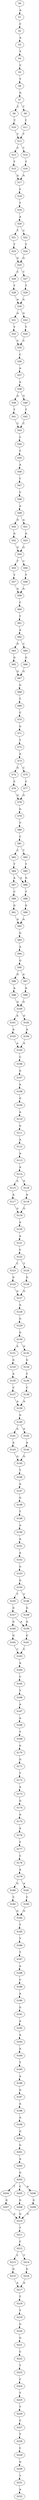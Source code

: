 strict digraph  {
	S0 -> S1 [ label = A ];
	S1 -> S2 [ label = C ];
	S2 -> S3 [ label = A ];
	S3 -> S4 [ label = T ];
	S4 -> S5 [ label = C ];
	S5 -> S6 [ label = T ];
	S6 -> S7 [ label = G ];
	S7 -> S8 [ label = C ];
	S7 -> S9 [ label = T ];
	S8 -> S10 [ label = T ];
	S9 -> S11 [ label = T ];
	S10 -> S12 [ label = T ];
	S11 -> S12 [ label = T ];
	S12 -> S13 [ label = C ];
	S12 -> S14 [ label = T ];
	S13 -> S15 [ label = T ];
	S14 -> S16 [ label = T ];
	S15 -> S17 [ label = A ];
	S16 -> S17 [ label = A ];
	S17 -> S18 [ label = C ];
	S18 -> S19 [ label = T ];
	S19 -> S20 [ label = A ];
	S20 -> S21 [ label = T ];
	S20 -> S22 [ label = C ];
	S21 -> S23 [ label = T ];
	S22 -> S24 [ label = T ];
	S23 -> S25 [ label = G ];
	S24 -> S25 [ label = G ];
	S25 -> S26 [ label = C ];
	S25 -> S27 [ label = T ];
	S26 -> S28 [ label = T ];
	S27 -> S29 [ label = T ];
	S28 -> S30 [ label = A ];
	S29 -> S30 [ label = A ];
	S30 -> S31 [ label = A ];
	S30 -> S32 [ label = G ];
	S31 -> S33 [ label = T ];
	S32 -> S34 [ label = T ];
	S33 -> S35 [ label = C ];
	S34 -> S35 [ label = C ];
	S35 -> S36 [ label = C ];
	S36 -> S37 [ label = A ];
	S37 -> S38 [ label = A ];
	S38 -> S39 [ label = A ];
	S38 -> S40 [ label = G ];
	S39 -> S41 [ label = T ];
	S40 -> S42 [ label = T ];
	S41 -> S43 [ label = C ];
	S42 -> S43 [ label = C ];
	S43 -> S44 [ label = C ];
	S44 -> S45 [ label = T ];
	S45 -> S46 [ label = A ];
	S46 -> S47 [ label = C ];
	S47 -> S48 [ label = C ];
	S48 -> S49 [ label = A ];
	S49 -> S50 [ label = G ];
	S49 -> S51 [ label = A ];
	S50 -> S52 [ label = G ];
	S51 -> S53 [ label = G ];
	S52 -> S54 [ label = G ];
	S53 -> S54 [ label = G ];
	S54 -> S55 [ label = T ];
	S54 -> S56 [ label = C ];
	S55 -> S57 [ label = T ];
	S56 -> S58 [ label = T ];
	S57 -> S59 [ label = A ];
	S58 -> S59 [ label = A ];
	S59 -> S60 [ label = C ];
	S60 -> S61 [ label = T ];
	S61 -> S62 [ label = A ];
	S62 -> S63 [ label = G ];
	S62 -> S64 [ label = C ];
	S63 -> S65 [ label = G ];
	S64 -> S66 [ label = G ];
	S65 -> S67 [ label = G ];
	S66 -> S67 [ label = G ];
	S67 -> S68 [ label = G ];
	S68 -> S69 [ label = T ];
	S69 -> S70 [ label = C ];
	S70 -> S71 [ label = G ];
	S71 -> S72 [ label = T ];
	S72 -> S73 [ label = A ];
	S73 -> S74 [ label = G ];
	S73 -> S75 [ label = C ];
	S74 -> S76 [ label = C ];
	S75 -> S77 [ label = C ];
	S76 -> S78 [ label = G ];
	S77 -> S78 [ label = G ];
	S78 -> S79 [ label = G ];
	S79 -> S80 [ label = T ];
	S80 -> S81 [ label = C ];
	S81 -> S82 [ label = C ];
	S81 -> S83 [ label = T ];
	S82 -> S84 [ label = T ];
	S83 -> S85 [ label = T ];
	S84 -> S86 [ label = G ];
	S84 -> S87 [ label = A ];
	S85 -> S86 [ label = G ];
	S86 -> S88 [ label = T ];
	S87 -> S89 [ label = C ];
	S88 -> S90 [ label = G ];
	S89 -> S91 [ label = G ];
	S90 -> S92 [ label = A ];
	S91 -> S92 [ label = A ];
	S92 -> S93 [ label = G ];
	S93 -> S94 [ label = A ];
	S94 -> S95 [ label = G ];
	S95 -> S96 [ label = G ];
	S95 -> S97 [ label = A ];
	S96 -> S98 [ label = A ];
	S97 -> S99 [ label = A ];
	S98 -> S100 [ label = G ];
	S99 -> S100 [ label = G ];
	S100 -> S101 [ label = A ];
	S100 -> S102 [ label = G ];
	S101 -> S103 [ label = A ];
	S102 -> S104 [ label = A ];
	S103 -> S105 [ label = A ];
	S104 -> S105 [ label = A ];
	S105 -> S106 [ label = C ];
	S106 -> S107 [ label = G ];
	S107 -> S108 [ label = A ];
	S108 -> S109 [ label = G ];
	S109 -> S110 [ label = A ];
	S110 -> S111 [ label = G ];
	S111 -> S112 [ label = A ];
	S112 -> S113 [ label = A ];
	S113 -> S114 [ label = A ];
	S114 -> S115 [ label = A ];
	S114 -> S116 [ label = G ];
	S115 -> S117 [ label = A ];
	S116 -> S118 [ label = A ];
	S117 -> S119 [ label = G ];
	S118 -> S119 [ label = G ];
	S119 -> S120 [ label = A ];
	S120 -> S121 [ label = A ];
	S121 -> S122 [ label = C ];
	S122 -> S123 [ label = C ];
	S122 -> S124 [ label = T ];
	S123 -> S125 [ label = G ];
	S124 -> S126 [ label = G ];
	S125 -> S127 [ label = G ];
	S126 -> S127 [ label = G ];
	S127 -> S128 [ label = A ];
	S128 -> S129 [ label = G ];
	S129 -> S130 [ label = G ];
	S130 -> S131 [ label = A ];
	S130 -> S132 [ label = G ];
	S131 -> S133 [ label = G ];
	S132 -> S134 [ label = G ];
	S133 -> S135 [ label = A ];
	S134 -> S136 [ label = C ];
	S135 -> S137 [ label = C ];
	S136 -> S138 [ label = C ];
	S137 -> S139 [ label = A ];
	S138 -> S139 [ label = A ];
	S139 -> S140 [ label = G ];
	S140 -> S141 [ label = A ];
	S140 -> S142 [ label = G ];
	S141 -> S143 [ label = A ];
	S142 -> S144 [ label = A ];
	S143 -> S145 [ label = G ];
	S144 -> S145 [ label = G ];
	S145 -> S146 [ label = T ];
	S146 -> S147 [ label = A ];
	S147 -> S148 [ label = G ];
	S148 -> S149 [ label = T ];
	S149 -> S150 [ label = A ];
	S150 -> S151 [ label = A ];
	S151 -> S152 [ label = A ];
	S152 -> S153 [ label = G ];
	S153 -> S154 [ label = G ];
	S154 -> S155 [ label = T ];
	S154 -> S156 [ label = C ];
	S155 -> S157 [ label = G ];
	S156 -> S158 [ label = G ];
	S157 -> S159 [ label = A ];
	S157 -> S160 [ label = G ];
	S158 -> S159 [ label = A ];
	S159 -> S161 [ label = G ];
	S160 -> S162 [ label = G ];
	S161 -> S163 [ label = C ];
	S162 -> S163 [ label = C ];
	S163 -> S164 [ label = A ];
	S164 -> S165 [ label = C ];
	S165 -> S166 [ label = T ];
	S166 -> S167 [ label = A ];
	S167 -> S168 [ label = A ];
	S168 -> S169 [ label = T ];
	S169 -> S170 [ label = G ];
	S170 -> S171 [ label = G ];
	S171 -> S172 [ label = T ];
	S172 -> S173 [ label = A ];
	S173 -> S174 [ label = G ];
	S174 -> S175 [ label = A ];
	S175 -> S176 [ label = A ];
	S176 -> S177 [ label = C ];
	S177 -> S178 [ label = C ];
	S178 -> S179 [ label = A ];
	S179 -> S180 [ label = G ];
	S179 -> S181 [ label = A ];
	S180 -> S182 [ label = C ];
	S181 -> S183 [ label = C ];
	S182 -> S184 [ label = G ];
	S183 -> S184 [ label = G ];
	S184 -> S185 [ label = T ];
	S185 -> S186 [ label = T ];
	S186 -> S187 [ label = T ];
	S187 -> S188 [ label = A ];
	S188 -> S189 [ label = C ];
	S189 -> S190 [ label = A ];
	S190 -> S191 [ label = G ];
	S191 -> S192 [ label = A ];
	S192 -> S193 [ label = A ];
	S193 -> S194 [ label = A ];
	S194 -> S195 [ label = T ];
	S195 -> S196 [ label = A ];
	S196 -> S197 [ label = G ];
	S197 -> S198 [ label = A ];
	S198 -> S199 [ label = A ];
	S199 -> S200 [ label = G ];
	S200 -> S201 [ label = G ];
	S201 -> S202 [ label = A ];
	S202 -> S203 [ label = G ];
	S203 -> S204 [ label = T ];
	S203 -> S205 [ label = C ];
	S203 -> S206 [ label = A ];
	S204 -> S207 [ label = G ];
	S205 -> S208 [ label = G ];
	S206 -> S209 [ label = G ];
	S207 -> S210 [ label = G ];
	S208 -> S210 [ label = G ];
	S209 -> S210 [ label = G ];
	S210 -> S211 [ label = T ];
	S211 -> S212 [ label = C ];
	S212 -> S213 [ label = C ];
	S212 -> S214 [ label = T ];
	S213 -> S215 [ label = G ];
	S214 -> S216 [ label = G ];
	S215 -> S217 [ label = A ];
	S216 -> S217 [ label = A ];
	S217 -> S218 [ label = T ];
	S218 -> S219 [ label = T ];
	S219 -> S220 [ label = G ];
	S220 -> S221 [ label = G ];
	S221 -> S222 [ label = C ];
	S222 -> S223 [ label = T ];
	S223 -> S224 [ label = C ];
	S224 -> S225 [ label = T ];
	S225 -> S226 [ label = T ];
	S226 -> S227 [ label = C ];
	S227 -> S228 [ label = T ];
	S228 -> S229 [ label = C ];
	S229 -> S230 [ label = G ];
	S230 -> S231 [ label = T ];
	S231 -> S232 [ label = A ];
}
